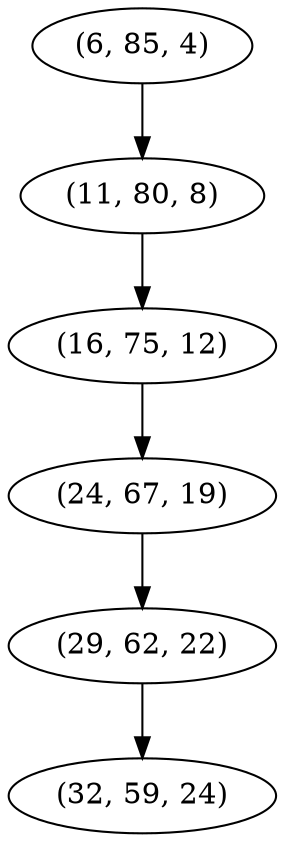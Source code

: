 digraph tree {
    "(6, 85, 4)";
    "(11, 80, 8)";
    "(16, 75, 12)";
    "(24, 67, 19)";
    "(29, 62, 22)";
    "(32, 59, 24)";
    "(6, 85, 4)" -> "(11, 80, 8)";
    "(11, 80, 8)" -> "(16, 75, 12)";
    "(16, 75, 12)" -> "(24, 67, 19)";
    "(24, 67, 19)" -> "(29, 62, 22)";
    "(29, 62, 22)" -> "(32, 59, 24)";
}
